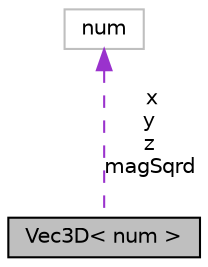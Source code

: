 digraph "Vec3D&lt; num &gt;"
{
  edge [fontname="Helvetica",fontsize="10",labelfontname="Helvetica",labelfontsize="10"];
  node [fontname="Helvetica",fontsize="10",shape=record];
  Node1 [label="Vec3D\< num \>",height=0.2,width=0.4,color="black", fillcolor="grey75", style="filled", fontcolor="black"];
  Node2 -> Node1 [dir="back",color="darkorchid3",fontsize="10",style="dashed",label=" x\ny\nz\nmagSqrd" ,fontname="Helvetica"];
  Node2 [label="num",height=0.2,width=0.4,color="grey75", fillcolor="white", style="filled"];
}
